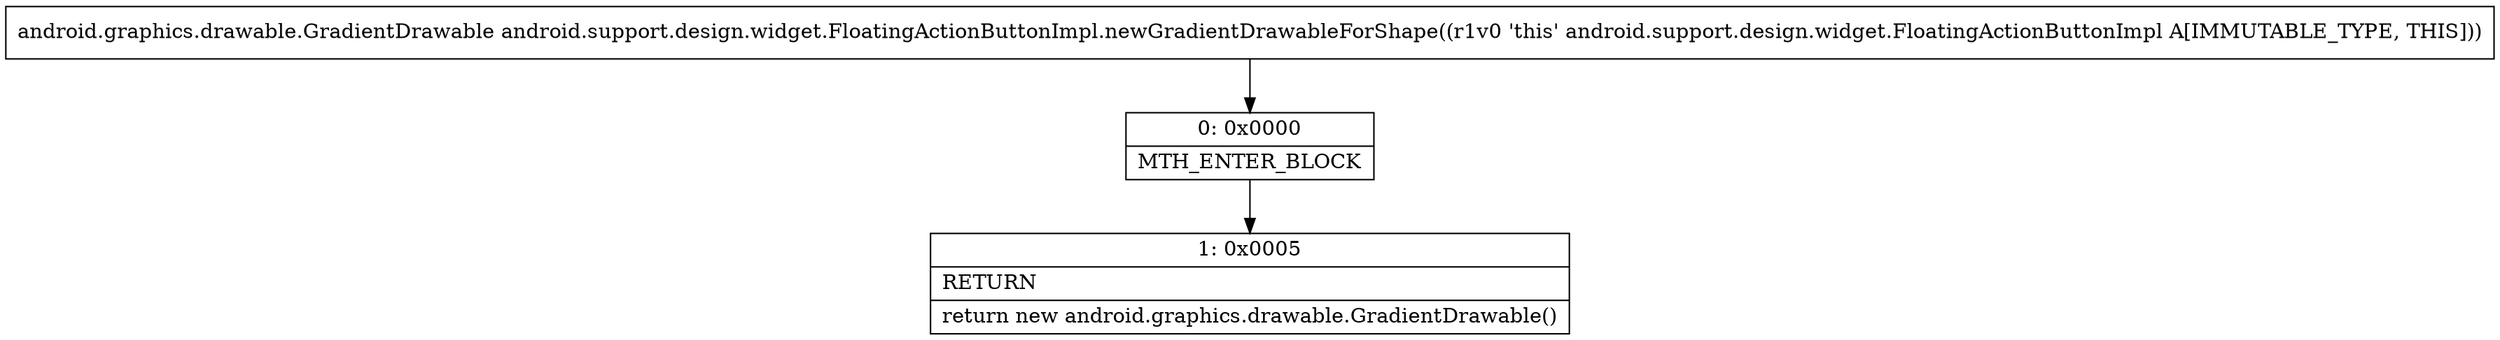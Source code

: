 digraph "CFG forandroid.support.design.widget.FloatingActionButtonImpl.newGradientDrawableForShape()Landroid\/graphics\/drawable\/GradientDrawable;" {
Node_0 [shape=record,label="{0\:\ 0x0000|MTH_ENTER_BLOCK\l}"];
Node_1 [shape=record,label="{1\:\ 0x0005|RETURN\l|return new android.graphics.drawable.GradientDrawable()\l}"];
MethodNode[shape=record,label="{android.graphics.drawable.GradientDrawable android.support.design.widget.FloatingActionButtonImpl.newGradientDrawableForShape((r1v0 'this' android.support.design.widget.FloatingActionButtonImpl A[IMMUTABLE_TYPE, THIS])) }"];
MethodNode -> Node_0;
Node_0 -> Node_1;
}

